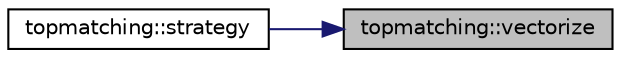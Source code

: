 digraph "topmatching::vectorize"
{
 // INTERACTIVE_SVG=YES
 // LATEX_PDF_SIZE
  edge [fontname="Helvetica",fontsize="10",labelfontname="Helvetica",labelfontsize="10"];
  node [fontname="Helvetica",fontsize="10",shape=record];
  rankdir="RL";
  Node1 [label="topmatching::vectorize",height=0.2,width=0.4,color="black", fillcolor="grey75", style="filled", fontcolor="black",tooltip=" "];
  Node1 -> Node2 [dir="back",color="midnightblue",fontsize="10",style="solid",fontname="Helvetica"];
  Node2 [label="topmatching::strategy",height=0.2,width=0.4,color="black", fillcolor="white", style="filled",URL="$classtopmatching.html#acbf5d299785f024b7a4b5bd92bbfcd6f",tooltip=" "];
}
